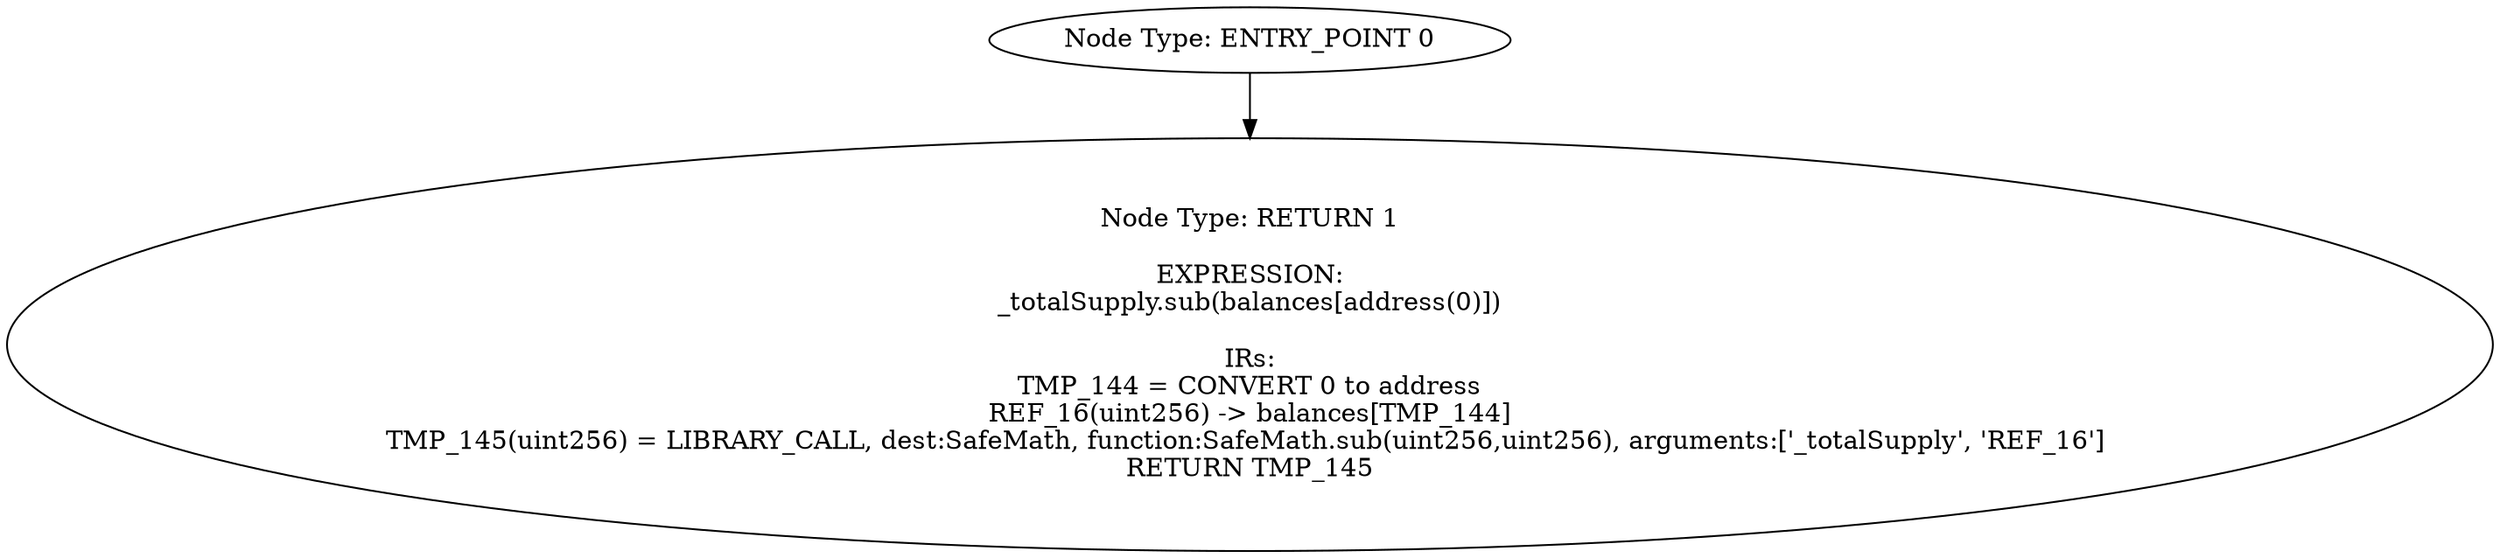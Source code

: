 digraph{
0[label="Node Type: ENTRY_POINT 0
"];
0->1;
1[label="Node Type: RETURN 1

EXPRESSION:
_totalSupply.sub(balances[address(0)])

IRs:
TMP_144 = CONVERT 0 to address
REF_16(uint256) -> balances[TMP_144]
TMP_145(uint256) = LIBRARY_CALL, dest:SafeMath, function:SafeMath.sub(uint256,uint256), arguments:['_totalSupply', 'REF_16'] 
RETURN TMP_145"];
}
